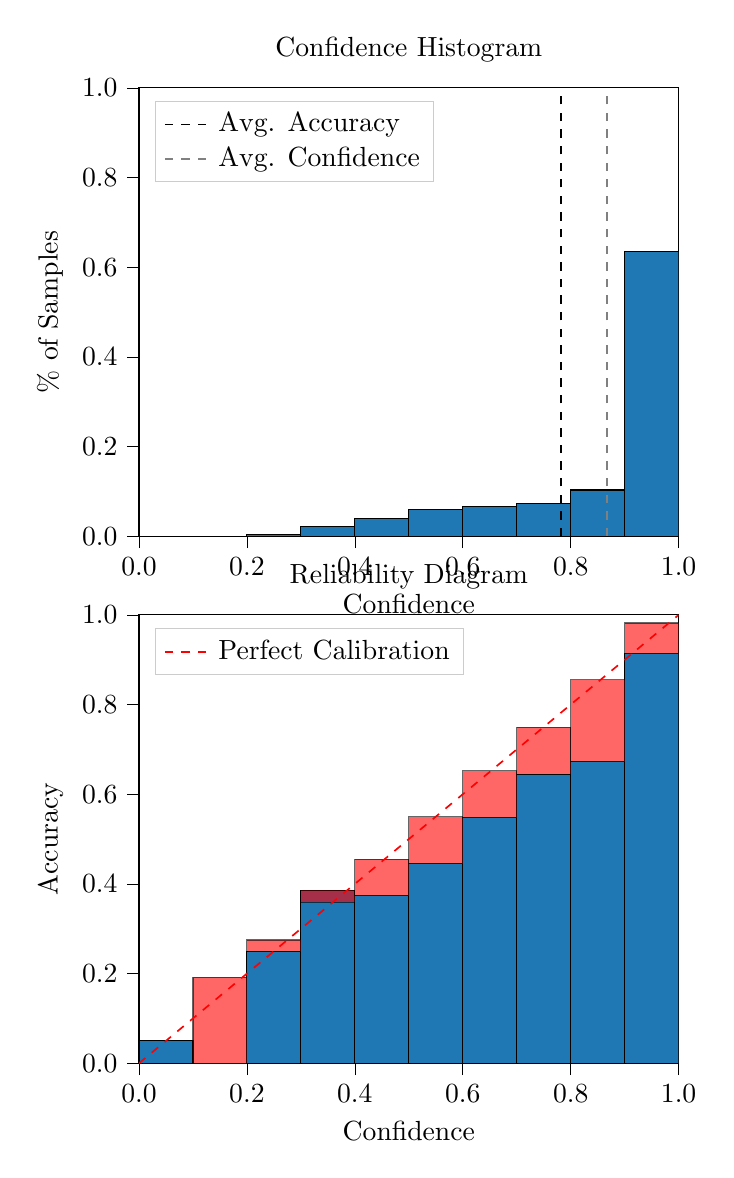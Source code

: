 % This file was created by tikzplotlib v0.9.8.
\begin{tikzpicture}

\definecolor{color0}{rgb}{0.122,0.467,0.706}

\begin{groupplot}[group style={group size=1 by 2}]
\nextgroupplot[
legend cell align={left},
legend style={
  fill opacity=0.8,
  draw opacity=1,
  text opacity=1,
  at={(0.03,0.97)},
  anchor=north west,
  draw=white!80!black
},
tick align=outside,
tick pos=left,
title={Confidence Histogram},
x grid style={white!69.02!black},
xlabel={Confidence},
xmin=0, xmax=1,
xtick style={color=black},
xtick={0,0.2,0.4,0.6,0.8,1},
xticklabels={0.0,0.2,0.4,0.6,0.8,1.0},
y grid style={white!69.02!black},
ylabel={\% of Samples},
ymin=0, ymax=1,
ytick style={color=black},
ytick={0,0.2,0.4,0.6,0.8,1},
yticklabels={0.0,0.2,0.4,0.6,0.8,1.0}
]
\draw[draw=black,fill=color0] (axis cs:-6.939e-18,0) rectangle (axis cs:0.1,0);
\draw[draw=black,fill=color0] (axis cs:0.1,0) rectangle (axis cs:0.2,0.0);
\draw[draw=black,fill=color0] (axis cs:0.2,0) rectangle (axis cs:0.3,0.004);
\draw[draw=black,fill=color0] (axis cs:0.3,0) rectangle (axis cs:0.4,0.021);
\draw[draw=black,fill=color0] (axis cs:0.4,0) rectangle (axis cs:0.5,0.039);
\draw[draw=black,fill=color0] (axis cs:0.5,0) rectangle (axis cs:0.6,0.06);
\draw[draw=black,fill=color0] (axis cs:0.6,0) rectangle (axis cs:0.7,0.067);
\draw[draw=black,fill=color0] (axis cs:0.7,0) rectangle (axis cs:0.8,0.072);
\draw[draw=black,fill=color0] (axis cs:0.8,0) rectangle (axis cs:0.9,0.103);
\draw[draw=black,fill=color0] (axis cs:0.9,0) rectangle (axis cs:1,0.635);
\addplot [semithick, black, dashed]
table {%
0.782 0
0.782 1
};
\addlegendentry{Avg. Accuracy}
\addplot [semithick, white!50.196!black, dashed]
table {%
0.867 0
0.867 1
};
\addlegendentry{Avg. Confidence}

\nextgroupplot[
legend cell align={left},
legend style={
  fill opacity=0.8,
  draw opacity=1,
  text opacity=1,
  at={(0.03,0.97)},
  anchor=north west,
  draw=white!80!black
},
tick align=outside,
tick pos=left,
title={Reliability Diagram},
x grid style={white!69.02!black},
xlabel={Confidence},
xmin=0, xmax=1,
xtick style={color=black},
xtick={0,0.2,0.4,0.6,0.8,1},
xticklabels={0.0,0.2,0.4,0.6,0.8,1.0},
y grid style={white!69.02!black},
ylabel={Accuracy},
ymin=0, ymax=1,
ytick style={color=black},
ytick={0,0.2,0.4,0.6,0.8,1},
yticklabels={0.0,0.2,0.4,0.6,0.8,1.0}
]
\draw[draw=black,fill=color0] (axis cs:-6.939e-18,0) rectangle (axis cs:0.1,0.05);
\draw[draw=black,fill=color0] (axis cs:0.1,0) rectangle (axis cs:0.2,0);
\draw[draw=black,fill=color0] (axis cs:0.2,0) rectangle (axis cs:0.3,0.25);
\draw[draw=black,fill=color0] (axis cs:0.3,0) rectangle (axis cs:0.4,0.386);
\draw[draw=black,fill=color0] (axis cs:0.4,0) rectangle (axis cs:0.5,0.374);
\draw[draw=black,fill=color0] (axis cs:0.5,0) rectangle (axis cs:0.6,0.445);
\draw[draw=black,fill=color0] (axis cs:0.6,0) rectangle (axis cs:0.7,0.548);
\draw[draw=black,fill=color0] (axis cs:0.7,0) rectangle (axis cs:0.8,0.645);
\draw[draw=black,fill=color0] (axis cs:0.8,0) rectangle (axis cs:0.9,0.673);
\draw[draw=black,fill=color0] (axis cs:0.9,0) rectangle (axis cs:1,0.913);
\draw[draw=black,fill=red,opacity=0.6] (axis cs:-6.939e-18,0.05) rectangle (axis cs:0.1,0.05);
\draw[draw=black,fill=red,opacity=0.6] (axis cs:0.1,0) rectangle (axis cs:0.2,0.192);
\draw[draw=black,fill=red,opacity=0.6] (axis cs:0.2,0.25) rectangle (axis cs:0.3,0.275);
\draw[draw=black,fill=red,opacity=0.6] (axis cs:0.3,0.386) rectangle (axis cs:0.4,0.359);
\draw[draw=black,fill=red,opacity=0.6] (axis cs:0.4,0.374) rectangle (axis cs:0.5,0.455);
\draw[draw=black,fill=red,opacity=0.6] (axis cs:0.5,0.445) rectangle (axis cs:0.6,0.55);
\draw[draw=black,fill=red,opacity=0.6] (axis cs:0.6,0.548) rectangle (axis cs:0.7,0.652);
\draw[draw=black,fill=red,opacity=0.6] (axis cs:0.7,0.645) rectangle (axis cs:0.8,0.749);
\draw[draw=black,fill=red,opacity=0.6] (axis cs:0.8,0.673) rectangle (axis cs:0.9,0.855);
\draw[draw=black,fill=red,opacity=0.6] (axis cs:0.9,0.913) rectangle (axis cs:1,0.982);
\addplot [semithick, red, dashed]
table {%
0 0
1 1
};
\addlegendentry{Perfect Calibration}
\end{groupplot}

\end{tikzpicture}
